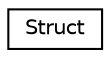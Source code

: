 digraph "Graphical Class Hierarchy"
{
 // LATEX_PDF_SIZE
  edge [fontname="Helvetica",fontsize="10",labelfontname="Helvetica",labelfontsize="10"];
  node [fontname="Helvetica",fontsize="10",shape=record];
  rankdir="LR";
  Node0 [label="Struct",height=0.2,width=0.4,color="black", fillcolor="white", style="filled",URL="$classStruct.html",tooltip="Class that represents a struct used in the application."];
}
